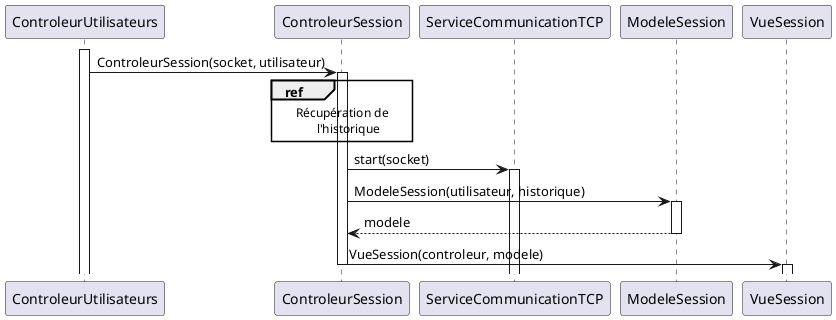 @startuml creation_session
activate ControleurUtilisateurs
ControleurUtilisateurs -> ControleurSession : ControleurSession(socket, utilisateur)
activate ControleurSession
ref over ControleurSession
    Récupération de
        l'historique
end ref
ControleurSession -> ServiceCommunicationTCP : start(socket)
activate ServiceCommunicationTCP
ControleurSession -> ModeleSession : ModeleSession(utilisateur, historique)
activate ModeleSession
ModeleSession --> ControleurSession : modele
deactivate ModeleSession
ControleurSession -> VueSession : VueSession(controleur, modele)
deactivate ControleurSession
activate VueSession
@enduml